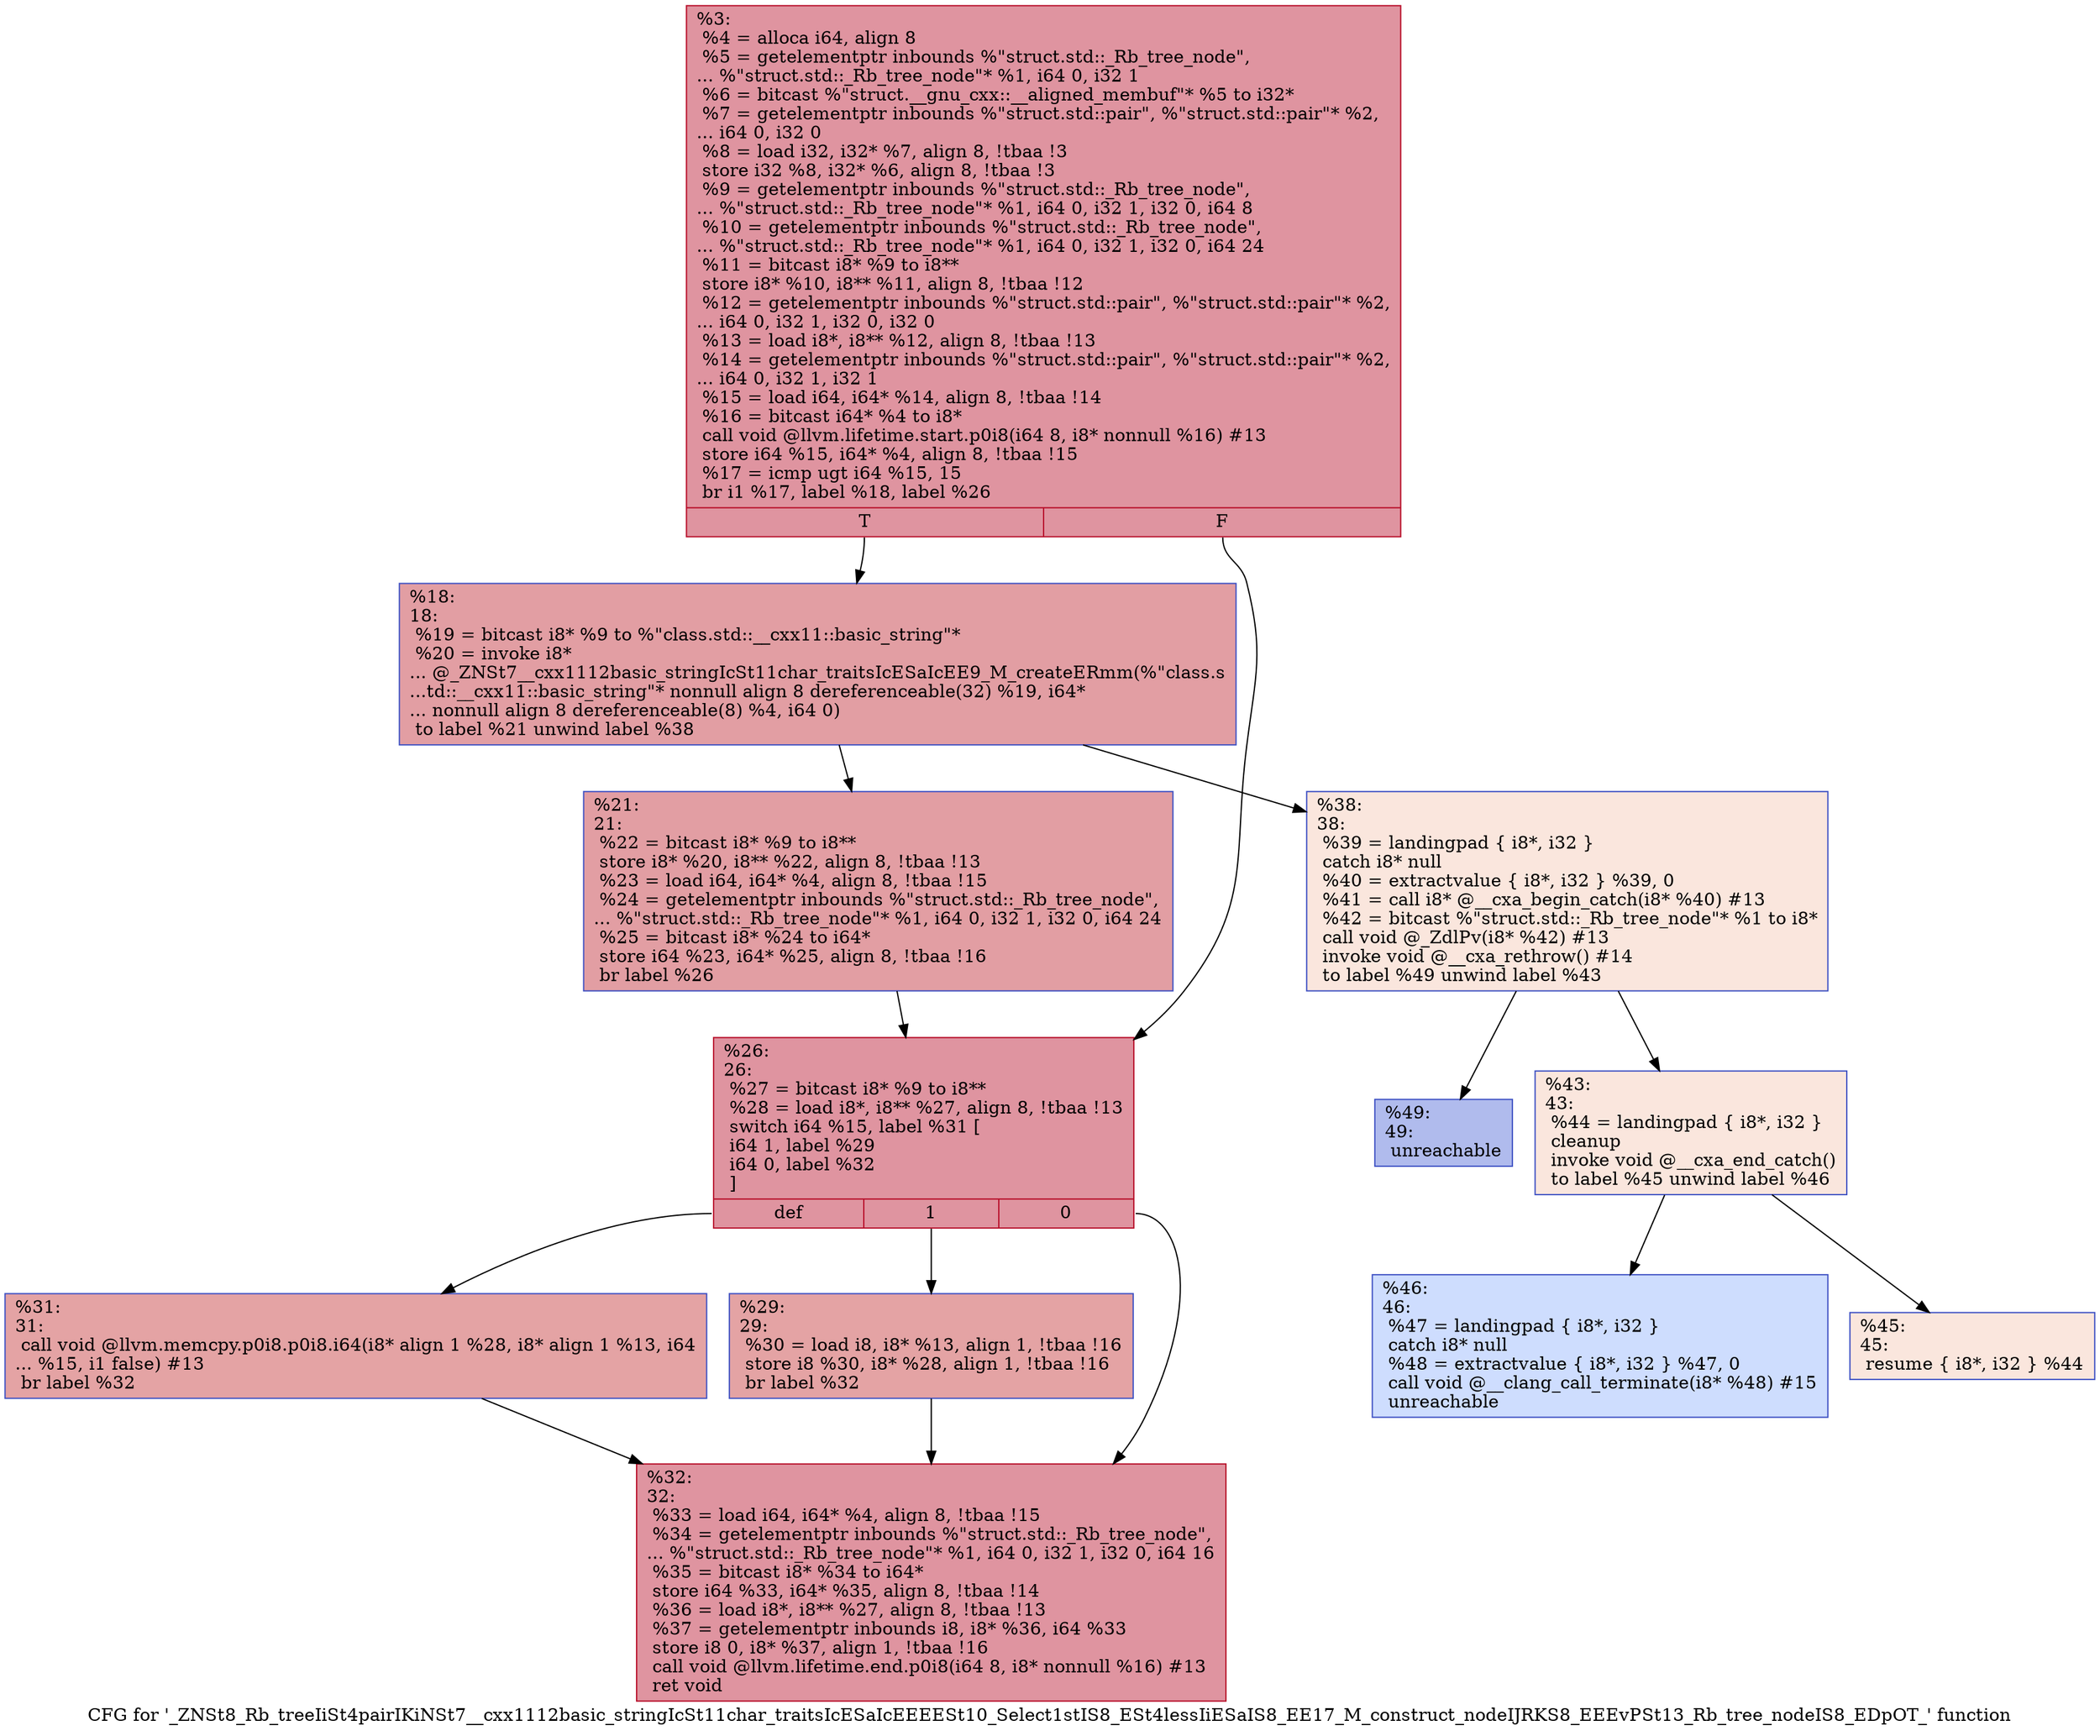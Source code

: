 digraph "CFG for '_ZNSt8_Rb_treeIiSt4pairIKiNSt7__cxx1112basic_stringIcSt11char_traitsIcESaIcEEEESt10_Select1stIS8_ESt4lessIiESaIS8_EE17_M_construct_nodeIJRKS8_EEEvPSt13_Rb_tree_nodeIS8_EDpOT_' function" {
	label="CFG for '_ZNSt8_Rb_treeIiSt4pairIKiNSt7__cxx1112basic_stringIcSt11char_traitsIcESaIcEEEESt10_Select1stIS8_ESt4lessIiESaIS8_EE17_M_construct_nodeIJRKS8_EEEvPSt13_Rb_tree_nodeIS8_EDpOT_' function";

	Node0x55d55b59d080 [shape=record,color="#b70d28ff", style=filled, fillcolor="#b70d2870",label="{%3:\l  %4 = alloca i64, align 8\l  %5 = getelementptr inbounds %\"struct.std::_Rb_tree_node\",\l... %\"struct.std::_Rb_tree_node\"* %1, i64 0, i32 1\l  %6 = bitcast %\"struct.__gnu_cxx::__aligned_membuf\"* %5 to i32*\l  %7 = getelementptr inbounds %\"struct.std::pair\", %\"struct.std::pair\"* %2,\l... i64 0, i32 0\l  %8 = load i32, i32* %7, align 8, !tbaa !3\l  store i32 %8, i32* %6, align 8, !tbaa !3\l  %9 = getelementptr inbounds %\"struct.std::_Rb_tree_node\",\l... %\"struct.std::_Rb_tree_node\"* %1, i64 0, i32 1, i32 0, i64 8\l  %10 = getelementptr inbounds %\"struct.std::_Rb_tree_node\",\l... %\"struct.std::_Rb_tree_node\"* %1, i64 0, i32 1, i32 0, i64 24\l  %11 = bitcast i8* %9 to i8**\l  store i8* %10, i8** %11, align 8, !tbaa !12\l  %12 = getelementptr inbounds %\"struct.std::pair\", %\"struct.std::pair\"* %2,\l... i64 0, i32 1, i32 0, i32 0\l  %13 = load i8*, i8** %12, align 8, !tbaa !13\l  %14 = getelementptr inbounds %\"struct.std::pair\", %\"struct.std::pair\"* %2,\l... i64 0, i32 1, i32 1\l  %15 = load i64, i64* %14, align 8, !tbaa !14\l  %16 = bitcast i64* %4 to i8*\l  call void @llvm.lifetime.start.p0i8(i64 8, i8* nonnull %16) #13\l  store i64 %15, i64* %4, align 8, !tbaa !15\l  %17 = icmp ugt i64 %15, 15\l  br i1 %17, label %18, label %26\l|{<s0>T|<s1>F}}"];
	Node0x55d55b59d080:s0 -> Node0x55d55b5a0ee0;
	Node0x55d55b59d080:s1 -> Node0x55d55b5a0f30;
	Node0x55d55b5a0ee0 [shape=record,color="#3d50c3ff", style=filled, fillcolor="#be242e70",label="{%18:\l18:                                               \l  %19 = bitcast i8* %9 to %\"class.std::__cxx11::basic_string\"*\l  %20 = invoke i8*\l... @_ZNSt7__cxx1112basic_stringIcSt11char_traitsIcESaIcEE9_M_createERmm(%\"class.s\l...td::__cxx11::basic_string\"* nonnull align 8 dereferenceable(32) %19, i64*\l... nonnull align 8 dereferenceable(8) %4, i64 0)\l          to label %21 unwind label %38\l}"];
	Node0x55d55b5a0ee0 -> Node0x55d55b5a10f0;
	Node0x55d55b5a0ee0 -> Node0x55d55b5a1140;
	Node0x55d55b5a10f0 [shape=record,color="#3d50c3ff", style=filled, fillcolor="#be242e70",label="{%21:\l21:                                               \l  %22 = bitcast i8* %9 to i8**\l  store i8* %20, i8** %22, align 8, !tbaa !13\l  %23 = load i64, i64* %4, align 8, !tbaa !15\l  %24 = getelementptr inbounds %\"struct.std::_Rb_tree_node\",\l... %\"struct.std::_Rb_tree_node\"* %1, i64 0, i32 1, i32 0, i64 24\l  %25 = bitcast i8* %24 to i64*\l  store i64 %23, i64* %25, align 8, !tbaa !16\l  br label %26\l}"];
	Node0x55d55b5a10f0 -> Node0x55d55b5a0f30;
	Node0x55d55b5a0f30 [shape=record,color="#b70d28ff", style=filled, fillcolor="#b70d2870",label="{%26:\l26:                                               \l  %27 = bitcast i8* %9 to i8**\l  %28 = load i8*, i8** %27, align 8, !tbaa !13\l  switch i64 %15, label %31 [\l    i64 1, label %29\l    i64 0, label %32\l  ]\l|{<s0>def|<s1>1|<s2>0}}"];
	Node0x55d55b5a0f30:s0 -> Node0x55d55b5a10a0;
	Node0x55d55b5a0f30:s1 -> Node0x55d55b5a17c0;
	Node0x55d55b5a0f30:s2 -> Node0x55d55b5a1810;
	Node0x55d55b5a17c0 [shape=record,color="#3d50c3ff", style=filled, fillcolor="#c32e3170",label="{%29:\l29:                                               \l  %30 = load i8, i8* %13, align 1, !tbaa !16\l  store i8 %30, i8* %28, align 1, !tbaa !16\l  br label %32\l}"];
	Node0x55d55b5a17c0 -> Node0x55d55b5a1810;
	Node0x55d55b5a10a0 [shape=record,color="#3d50c3ff", style=filled, fillcolor="#c32e3170",label="{%31:\l31:                                               \l  call void @llvm.memcpy.p0i8.p0i8.i64(i8* align 1 %28, i8* align 1 %13, i64\l... %15, i1 false) #13\l  br label %32\l}"];
	Node0x55d55b5a10a0 -> Node0x55d55b5a1810;
	Node0x55d55b5a1810 [shape=record,color="#b70d28ff", style=filled, fillcolor="#b70d2870",label="{%32:\l32:                                               \l  %33 = load i64, i64* %4, align 8, !tbaa !15\l  %34 = getelementptr inbounds %\"struct.std::_Rb_tree_node\",\l... %\"struct.std::_Rb_tree_node\"* %1, i64 0, i32 1, i32 0, i64 16\l  %35 = bitcast i8* %34 to i64*\l  store i64 %33, i64* %35, align 8, !tbaa !14\l  %36 = load i8*, i8** %27, align 8, !tbaa !13\l  %37 = getelementptr inbounds i8, i8* %36, i64 %33\l  store i8 0, i8* %37, align 1, !tbaa !16\l  call void @llvm.lifetime.end.p0i8(i64 8, i8* nonnull %16) #13\l  ret void\l}"];
	Node0x55d55b5a1140 [shape=record,color="#3d50c3ff", style=filled, fillcolor="#f3c7b170",label="{%38:\l38:                                               \l  %39 = landingpad \{ i8*, i32 \}\l          catch i8* null\l  %40 = extractvalue \{ i8*, i32 \} %39, 0\l  %41 = call i8* @__cxa_begin_catch(i8* %40) #13\l  %42 = bitcast %\"struct.std::_Rb_tree_node\"* %1 to i8*\l  call void @_ZdlPv(i8* %42) #13\l  invoke void @__cxa_rethrow() #14\l          to label %49 unwind label %43\l}"];
	Node0x55d55b5a1140 -> Node0x55d55b5a2530;
	Node0x55d55b5a1140 -> Node0x55d55b5a2580;
	Node0x55d55b5a2580 [shape=record,color="#3d50c3ff", style=filled, fillcolor="#f3c7b170",label="{%43:\l43:                                               \l  %44 = landingpad \{ i8*, i32 \}\l          cleanup\l  invoke void @__cxa_end_catch()\l          to label %45 unwind label %46\l}"];
	Node0x55d55b5a2580 -> Node0x55d55b5a2750;
	Node0x55d55b5a2580 -> Node0x55d55b5a27a0;
	Node0x55d55b5a2750 [shape=record,color="#3d50c3ff", style=filled, fillcolor="#f3c7b170",label="{%45:\l45:                                               \l  resume \{ i8*, i32 \} %44\l}"];
	Node0x55d55b5a27a0 [shape=record,color="#3d50c3ff", style=filled, fillcolor="#8fb1fe70",label="{%46:\l46:                                               \l  %47 = landingpad \{ i8*, i32 \}\l          catch i8* null\l  %48 = extractvalue \{ i8*, i32 \} %47, 0\l  call void @__clang_call_terminate(i8* %48) #15\l  unreachable\l}"];
	Node0x55d55b5a2530 [shape=record,color="#3d50c3ff", style=filled, fillcolor="#4c66d670",label="{%49:\l49:                                               \l  unreachable\l}"];
}
